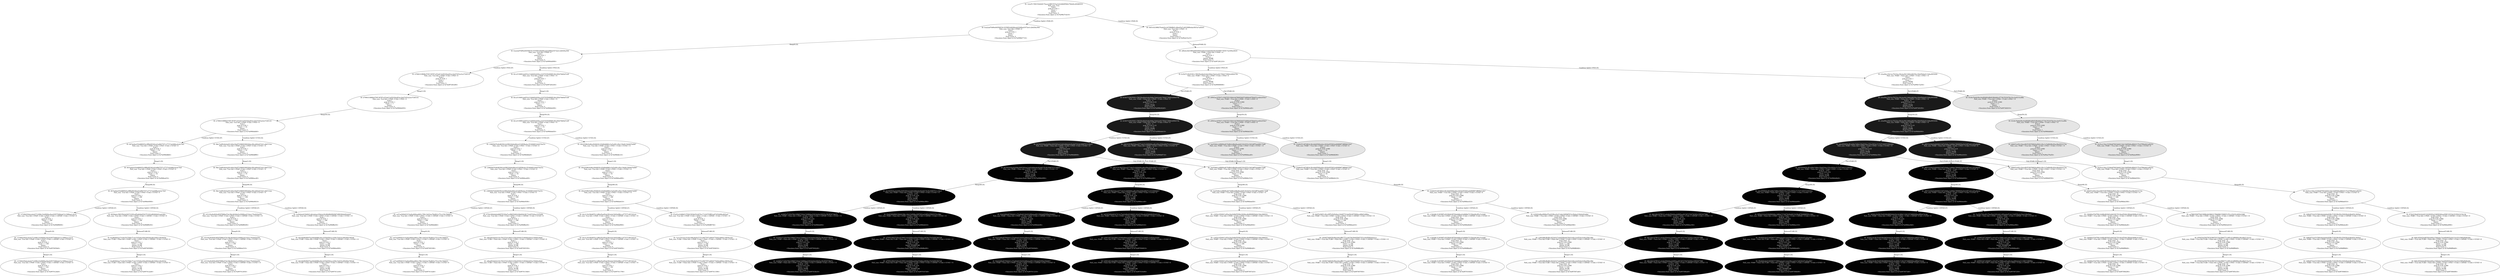 digraph "./Output/Graphs/./October_01_controled_frequency_S51_R100_tPlus100" {
	<Simulator.State object at 0x7fa99b37eb10> [label="ID: 3cbc87c7681f34db4617feaa2c8801931bc5e42d8d0f560e756dd4cd92885f18
Path_cons: True
Prob:1
prob (S=0.9): 1
Clock: t
Queue: 
Push Count: 0
<Simulator.State object at 0x7fa99b37eb10>" fillcolor=gray100 fontcolor=Black style=filled]
	<Simulator.State object at 0x7fa99b37eb10> -> <Simulator.State object at 0x7fa998fd7710> [label="Condition Split(t+0%R) [F]"]
	<Simulator.State object at 0x7fa99b37eb10> -> <Simulator.State object at 0x7fa99ab33a10> [label="Condition Split(t+0%R) [S]"]
	<Simulator.State object at 0x7fa998fd7710> [label="ID: fcaa2aef7b89ed44594f19c1035993a9d26baab22468ad1672ee1c2b029ac944
Path_cons: True && t+0%R!=0
Prob:1
prob (S=0.9): 1
Clock: t
Queue: 
Push Count: 0
<Simulator.State object at 0x7fa998fd7710>" fillcolor=gray100 fontcolor=Black style=filled]
	<Simulator.State object at 0x7fa998fd7710> -> <Simulator.State object at 0x7fa9990d4990> [label="Sleep(0) [S]"]
	<Simulator.State object at 0x7fa99ab33a10> [label="ID: 9d5143238f627bade5a1af158fdf6d1c46ee93e7cd010080edae5833a7ad5e01
Path_cons: True && t+0%R==0
Prob:1
prob (S=0.9): 1
Clock: t
Queue: 
Push Count: 0
<Simulator.State object at 0x7fa99ab33a10>" fillcolor=gray100 fontcolor=Black style=filled]
	<Simulator.State object at 0x7fa99ab33a10> -> <Simulator.State object at 0x7fa997281210> [label="Release(F0AB) [S]"]
	<Simulator.State object at 0x7fa9990d4990> [label="ID: fcaa2aef7b89ed44594f19c1035993a9d26baab22468ad1672ee1c2b029ac944
Path_cons: True && t+0%R!=0
Prob:1
prob (S=0.9): 1
Clock: t
Queue: 
Push Count: 0
<Simulator.State object at 0x7fa9990d4990>" fillcolor=gray100 fontcolor=Black style=filled]
	<Simulator.State object at 0x7fa9990d4990> -> <Simulator.State object at 0x7fa997281b90> [label="Condition Split(t+0%S) [F]"]
	<Simulator.State object at 0x7fa9990d4990> -> <Simulator.State object at 0x7fa997281b50> [label="Condition Split(t+0%S) [S]"]
	<Simulator.State object at 0x7fa997281210> [label="ID: ef82dc24d10864d85bf4b6cfa8c0143ddefdb36229306677830172a549ee9d16
Path_cons: F0AB==False && t+0%R==0
Prob:1
prob (S=0.9): 1
Clock: t
Queue: |F0AB
Push Count: 0
<Simulator.State object at 0x7fa997281210>" fillcolor=gray100 fontcolor=Black style=filled]
	<Simulator.State object at 0x7fa997281210> -> <Simulator.State object at 0x7fa9990f0690> [label="Condition Split(t+0%S) [F]"]
	<Simulator.State object at 0x7fa997281210> -> <Simulator.State object at 0x7fa999e72250> [label="Condition Split(t+0%S) [S]"]
	<Simulator.State object at 0x7fa997281b90> [label="ID: b7906333f808cf749136787a253e613e5f102baf43ec2de57d53a22e37265141
Path_cons: True && t+0%R!=0 && t+0%S!=0
Prob:1
prob (S=0.9): 1
Clock: t
Queue: 
Push Count: 0
<Simulator.State object at 0x7fa997281b90>" fillcolor=gray100 fontcolor=Black style=filled]
	<Simulator.State object at 0x7fa997281b90> -> <Simulator.State object at 0x7fa996fdd450> [label="Sleep(1) [S]"]
	<Simulator.State object at 0x7fa997281b50> [label="ID: fb1a5150891da835a212b8d02d204cc21f27f1f54480f0146c292b78d64d7e49
Path_cons: True && t+0%R!=0 && t+0%S==0
Prob:1
prob (S=0.9): 1
Clock: t
Queue: 
Push Count: 0
<Simulator.State object at 0x7fa997281b50>" fillcolor=gray100 fontcolor=Black style=filled]
	<Simulator.State object at 0x7fa997281b50> -> <Simulator.State object at 0x7fa996fdd290> [label="Sleep(1) [S]"]
	<Simulator.State object at 0x7fa9990f0690> [label="ID: 6c5b57239c934b1c78035be8da0cbfe29dba7deb2a441760d173840cb084470b
Path_cons: F0AB==False && t+0%R==0 && t+0%S!=0
Prob:1
prob (S=0.9): 1
Clock: t
Queue: |F0AB
Push Count: 0
<Simulator.State object at 0x7fa9990f0690>" fillcolor=gray100 fontcolor=Black style=filled]
	<Simulator.State object at 0x7fa9990f0690> -> <Simulator.State object at 0x7fa996fc82d0> [label="Pull (F0AB) [F]"]
	<Simulator.State object at 0x7fa9990f0690> -> <Simulator.State object at 0x7fa996fdced0> [label="Pull (F0AB) [S]"]
	<Simulator.State object at 0x7fa999e72250> [label="ID: a5ae06a129c3aa70232ec38c4ae941346b2d8259a149e95b6a6123dba9955094
Path_cons: F0AB==False && t+0%R==0 && t+0%S==0
Prob:1
prob (S=0.9): 1
Clock: t
Queue: |F0AB
Push Count: 0
<Simulator.State object at 0x7fa999e72250>" fillcolor=gray100 fontcolor=Black style=filled]
	<Simulator.State object at 0x7fa999e72250> -> <Simulator.State object at 0x7fa997281f50> [label="Pull (F0AB) [F]"]
	<Simulator.State object at 0x7fa999e72250> -> <Simulator.State object at 0x7fa997282010> [label="Pull (F0AB) [S]"]
	<Simulator.State object at 0x7fa996fdd450> [label="ID: b7906333f808cf749136787a253e613e5f102baf43ec2de57d53a22e37265141
Path_cons: True && t+0%R!=0 && t+0%S!=0
Prob:1
prob (S=0.9): 1
Clock: t + 1
Queue: 
Push Count: 0
<Simulator.State object at 0x7fa996fdd450>" fillcolor=gray100 fontcolor=Black style=filled]
	<Simulator.State object at 0x7fa996fdd450> -> <Simulator.State object at 0x7fa996fddfd0> [label="Sleep(50) [S]"]
	<Simulator.State object at 0x7fa996fdd290> [label="ID: fb1a5150891da835a212b8d02d204cc21f27f1f54480f0146c292b78d64d7e49
Path_cons: True && t+0%R!=0 && t+0%S==0
Prob:1
prob (S=0.9): 1
Clock: t + 1
Queue: 
Push Count: 0
<Simulator.State object at 0x7fa996fdd290>" fillcolor=gray100 fontcolor=Black style=filled]
	<Simulator.State object at 0x7fa996fdd290> -> <Simulator.State object at 0x7fa996fddd50> [label="Sleep(50) [S]"]
	<Simulator.State object at 0x7fa996fc82d0> [label="ID: 6c5b57239c934b1c78035be8da0cbfe29dba7deb2a441760d173840cb084470b
Path_cons: F0AB==False && t+0%R==0 && t+0%S!=0
Prob:1 - S
prob (S=0.9): 0.10
Clock: t + 1
Queue: |F0AB
Push Count: 1
<Simulator.State object at 0x7fa996fc82d0>" fillcolor=gray10 fontcolor=white style=filled]
	<Simulator.State object at 0x7fa996fc82d0> -> <Simulator.State object at 0x7fa996fddb10> [label="Sleep(50) [S]"]
	<Simulator.State object at 0x7fa996fdced0> [label="ID: e0943ae197827c1926705330b0c0d7f6693b657dd84da979fa653ca4b4c054e7
Path_cons: F0AB==True && t+0%R==0 && t+0%S!=0
Prob:S
prob (S=0.9): 0.900
Clock: t + 1
Queue: 
Push Count: 1
<Simulator.State object at 0x7fa996fdced0>" fillcolor=gray90 fontcolor=Black style=filled]
	<Simulator.State object at 0x7fa996fdced0> -> <Simulator.State object at 0x7fa996fdd190> [label="Sleep(50) [S]"]
	<Simulator.State object at 0x7fa997281f50> [label="ID: a5ae06a129c3aa70232ec38c4ae941346b2d8259a149e95b6a6123dba9955094
Path_cons: F0AB==False && t+0%R==0 && t+0%S==0
Prob:1 - S
prob (S=0.9): 0.10
Clock: t + 1
Queue: |F0AB
Push Count: 1
<Simulator.State object at 0x7fa997281f50>" fillcolor=gray10 fontcolor=white style=filled]
	<Simulator.State object at 0x7fa997281f50> -> <Simulator.State object at 0x7fa996fbf490> [label="Sleep(50) [S]"]
	<Simulator.State object at 0x7fa997282010> [label="ID: 63c8a70ebb28ec0ed00d60af6b81f6bdb6cd773fa7032476e14ca3e4515ce88e
Path_cons: F0AB==True && t+0%R==0 && t+0%S==0
Prob:S
prob (S=0.9): 0.900
Clock: t + 1
Queue: 
Push Count: 1
<Simulator.State object at 0x7fa997282010>" fillcolor=gray90 fontcolor=Black style=filled]
	<Simulator.State object at 0x7fa997282010> -> <Simulator.State object at 0x7fa996fdd6d0> [label="Sleep(50) [S]"]
	<Simulator.State object at 0x7fa996fddfd0> [label="ID: b7906333f808cf749136787a253e613e5f102baf43ec2de57d53a22e37265141
Path_cons: True && t+0%R!=0 && t+0%S!=0
Prob:1
prob (S=0.9): 1
Clock: t + 51
Queue: 
Push Count: 0
<Simulator.State object at 0x7fa996fddfd0>" fillcolor=gray100 fontcolor=Black style=filled]
	<Simulator.State object at 0x7fa996fddfd0> -> <Simulator.State object at 0x7fa996fdffd0> [label="Condition Split(t+51%S) [F]"]
	<Simulator.State object at 0x7fa996fddfd0> -> <Simulator.State object at 0x7fa996fdff90> [label="Condition Split(t+51%S) [S]"]
	<Simulator.State object at 0x7fa996fddd50> [label="ID: fb1a5150891da835a212b8d02d204cc21f27f1f54480f0146c292b78d64d7e49
Path_cons: True && t+0%R!=0 && t+0%S==0
Prob:1
prob (S=0.9): 1
Clock: t + 51
Queue: 
Push Count: 0
<Simulator.State object at 0x7fa996fddd50>" fillcolor=gray100 fontcolor=Black style=filled]
	<Simulator.State object at 0x7fa996fddd50> -> <Simulator.State object at 0x7fa996fdfbd0> [label="Condition Split(t+51%S) [F]"]
	<Simulator.State object at 0x7fa996fddd50> -> <Simulator.State object at 0x7fa996fdfc10> [label="Condition Split(t+51%S) [S]"]
	<Simulator.State object at 0x7fa996fddb10> [label="ID: 6c5b57239c934b1c78035be8da0cbfe29dba7deb2a441760d173840cb084470b
Path_cons: F0AB==False && t+0%R==0 && t+0%S!=0
Prob:1 - S
prob (S=0.9): 0.10
Clock: t + 51
Queue: |F0AB
Push Count: 1
<Simulator.State object at 0x7fa996fddb10>" fillcolor=gray10 fontcolor=white style=filled]
	<Simulator.State object at 0x7fa996fddb10> -> <Simulator.State object at 0x7fa996fdf710> [label="Condition Split(t+51%S) [F]"]
	<Simulator.State object at 0x7fa996fddb10> -> <Simulator.State object at 0x7fa996fdf690> [label="Condition Split(t+51%S) [S]"]
	<Simulator.State object at 0x7fa996fdd190> [label="ID: e0943ae197827c1926705330b0c0d7f6693b657dd84da979fa653ca4b4c054e7
Path_cons: F0AB==True && t+0%R==0 && t+0%S!=0
Prob:S
prob (S=0.9): 0.900
Clock: t + 51
Queue: 
Push Count: 1
<Simulator.State object at 0x7fa996fdd190>" fillcolor=gray90 fontcolor=Black style=filled]
	<Simulator.State object at 0x7fa996fdd190> -> <Simulator.State object at 0x7fa996fdf290> [label="Condition Split(t+51%S) [F]"]
	<Simulator.State object at 0x7fa996fdd190> -> <Simulator.State object at 0x7fa996fdeed0> [label="Condition Split(t+51%S) [S]"]
	<Simulator.State object at 0x7fa996fbf490> [label="ID: a5ae06a129c3aa70232ec38c4ae941346b2d8259a149e95b6a6123dba9955094
Path_cons: F0AB==False && t+0%R==0 && t+0%S==0
Prob:1 - S
prob (S=0.9): 0.10
Clock: t + 51
Queue: |F0AB
Push Count: 1
<Simulator.State object at 0x7fa996fbf490>" fillcolor=gray10 fontcolor=white style=filled]
	<Simulator.State object at 0x7fa996fbf490> -> <Simulator.State object at 0x7fa999cfc910> [label="Condition Split(t+51%S) [F]"]
	<Simulator.State object at 0x7fa996fbf490> -> <Simulator.State object at 0x7fa996fde350> [label="Condition Split(t+51%S) [S]"]
	<Simulator.State object at 0x7fa996fdd6d0> [label="ID: 63c8a70ebb28ec0ed00d60af6b81f6bdb6cd773fa7032476e14ca3e4515ce88e
Path_cons: F0AB==True && t+0%R==0 && t+0%S==0
Prob:S
prob (S=0.9): 0.900
Clock: t + 51
Queue: 
Push Count: 1
<Simulator.State object at 0x7fa996fdd6d0>" fillcolor=gray90 fontcolor=Black style=filled]
	<Simulator.State object at 0x7fa996fdd6d0> -> <Simulator.State object at 0x7fa99aba9090> [label="Condition Split(t+51%S) [F]"]
	<Simulator.State object at 0x7fa996fdd6d0> -> <Simulator.State object at 0x7fa99a279a50> [label="Condition Split(t+51%S) [S]"]
	<Simulator.State object at 0x7fa996fdffd0> [label="ID: 0674afdad35dd880f25a3ff9b495362a43a8847557c27727ab268fac6c0e75b5
Path_cons: True && t+0%R!=0 && t+0%S!=0 && t+51%S!=0
Prob:1
prob (S=0.9): 1
Clock: t + 51
Queue: 
Push Count: 0
<Simulator.State object at 0x7fa996fdffd0>" fillcolor=gray100 fontcolor=Black style=filled]
	<Simulator.State object at 0x7fa996fdffd0> -> <Simulator.State object at 0x7fa996feaf10> [label="Sleep(1) [S]"]
	<Simulator.State object at 0x7fa996fdff90> [label="ID: 98e73ef85e8e4a041d44e30e87539809390028dac90cafd0a027d21cd64723ee
Path_cons: True && t+0%R!=0 && t+0%S!=0 && t+51%S==0
Prob:1
prob (S=0.9): 1
Clock: t + 51
Queue: 
Push Count: 0
<Simulator.State object at 0x7fa996fdff90>" fillcolor=gray100 fontcolor=Black style=filled]
	<Simulator.State object at 0x7fa996fdff90> -> <Simulator.State object at 0x7fa996feacd0> [label="Sleep(1) [S]"]
	<Simulator.State object at 0x7fa996fdfbd0> [label="ID: 238959d70a8e8030b3cb5f8220d4e064cd232859befac3534008510d4570e53c
Path_cons: True && t+0%R!=0 && t+0%S==0 && t+51%S!=0
Prob:1
prob (S=0.9): 1
Clock: t + 51
Queue: 
Push Count: 0
<Simulator.State object at 0x7fa996fdfbd0>" fillcolor=gray100 fontcolor=Black style=filled]
	<Simulator.State object at 0x7fa996fdfbd0> -> <Simulator.State object at 0x7fa996feab90> [label="Sleep(1) [S]"]
	<Simulator.State object at 0x7fa996fdfc10> [label="ID: 49225598c9a8fce9446b5b145d94d6862c5af3a081a56a130efb15db0670d967
Path_cons: True && t+0%R!=0 && t+0%S==0 && t+51%S==0
Prob:1
prob (S=0.9): 1
Clock: t + 51
Queue: 
Push Count: 0
<Simulator.State object at 0x7fa996fdfc10>" fillcolor=gray100 fontcolor=Black style=filled]
	<Simulator.State object at 0x7fa996fdfc10> -> <Simulator.State object at 0x7fa996fea690> [label="Sleep(1) [S]"]
	<Simulator.State object at 0x7fa996fdf710> [label="ID: 24b1b3419fa53daed377a6e51d269406aad6cd56a42f4ebf6d71e31534946857
Path_cons: F0AB==False && t+0%R==0 && t+0%S!=0 && t+51%S!=0
Prob:1 - S
prob (S=0.9): 0.10
Clock: t + 51
Queue: |F0AB
Push Count: 1
<Simulator.State object at 0x7fa996fdf710>" fillcolor=gray10 fontcolor=white style=filled]
	<Simulator.State object at 0x7fa996fdf710> -> <Simulator.State object at 0x7fa996fea2d0> [label="Pull (F0AB) [F]"]
	<Simulator.State object at 0x7fa996fdf710> -> <Simulator.State object at 0x7fa996fe9c10> [label="Pull (F0AB) [S]"]
	<Simulator.State object at 0x7fa996fdf690> [label="ID: bb10d2424ae4c648e2fd93565eb1b402d0bbddc82e8d735c9e34067511c1fb25
Path_cons: F0AB==False && t+0%R==0 && t+0%S!=0 && t+51%S==0
Prob:1 - S
prob (S=0.9): 0.10
Clock: t + 51
Queue: |F0AB
Push Count: 1
<Simulator.State object at 0x7fa996fdf690>" fillcolor=gray10 fontcolor=white style=filled]
	<Simulator.State object at 0x7fa996fdf690> -> <Simulator.State object at 0x7fa996fe9f90> [label="Pull (F0AB) [F]"]
	<Simulator.State object at 0x7fa996fdf690> -> <Simulator.State object at 0x7fa996fdc510> [label="Pull (F0AB) [S]"]
	<Simulator.State object at 0x7fa996fdf290> [label="ID: 53d4b551d07d82dc36cdddd5064a4dce3b5de955943adb9688f73fff08b516b7
Path_cons: F0AB==True && t+0%R==0 && t+0%S!=0 && t+51%S!=0
Prob:S
prob (S=0.9): 0.900
Clock: t + 51
Queue: 
Push Count: 1
<Simulator.State object at 0x7fa996fdf290>" fillcolor=gray90 fontcolor=Black style=filled]
	<Simulator.State object at 0x7fa996fdf290> -> <Simulator.State object at 0x7fa996fe9c10> [label="Sleep(1) [S]"]
	<Simulator.State object at 0x7fa996fdeed0> [label="ID: 3ed35d6a1c69606a4b74d8b2e98a0baefe8120c0253c3443dff74edd90174dff
Path_cons: F0AB==True && t+0%R==0 && t+0%S!=0 && t+51%S==0
Prob:S
prob (S=0.9): 0.900
Clock: t + 51
Queue: 
Push Count: 1
<Simulator.State object at 0x7fa996fdeed0>" fillcolor=gray90 fontcolor=Black style=filled]
	<Simulator.State object at 0x7fa996fdeed0> -> <Simulator.State object at 0x7fa996fdc510> [label="Sleep(1) [S]"]
	<Simulator.State object at 0x7fa999cfc910> [label="ID: d0913a2ddc0a8400021b87d3b8ac1d49bfc7890f050af2d1487ede1a43a48e9a
Path_cons: F0AB==False && t+0%R==0 && t+0%S==0 && t+51%S!=0
Prob:1 - S
prob (S=0.9): 0.10
Clock: t + 51
Queue: |F0AB
Push Count: 1
<Simulator.State object at 0x7fa999cfc910>" fillcolor=gray10 fontcolor=white style=filled]
	<Simulator.State object at 0x7fa999cfc910> -> <Simulator.State object at 0x7fa996fdd090> [label="Pull (F0AB) [F]"]
	<Simulator.State object at 0x7fa999cfc910> -> <Simulator.State object at 0x7fa996fe8350> [label="Pull (F0AB) [S]"]
	<Simulator.State object at 0x7fa996fde350> [label="ID: debc850f45bcff1a646e7d84e339ef530ac155cd391bc7c7337140371559392c
Path_cons: F0AB==False && t+0%R==0 && t+0%S==0 && t+51%S==0
Prob:1 - S
prob (S=0.9): 0.10
Clock: t + 51
Queue: |F0AB
Push Count: 1
<Simulator.State object at 0x7fa996fde350>" fillcolor=gray10 fontcolor=white style=filled]
	<Simulator.State object at 0x7fa996fde350> -> <Simulator.State object at 0x7fa996fe86d0> [label="Pull (F0AB) [F]"]
	<Simulator.State object at 0x7fa996fde350> -> <Simulator.State object at 0x7fa996fdf350> [label="Pull (F0AB) [S]"]
	<Simulator.State object at 0x7fa99aba9090> [label="ID: 0225ce12fec151fbfe87061bb6411bb12b859dba88443175c47f9bd441e80252
Path_cons: F0AB==True && t+0%R==0 && t+0%S==0 && t+51%S!=0
Prob:S
prob (S=0.9): 0.900
Clock: t + 51
Queue: 
Push Count: 1
<Simulator.State object at 0x7fa99aba9090>" fillcolor=gray90 fontcolor=Black style=filled]
	<Simulator.State object at 0x7fa99aba9090> -> <Simulator.State object at 0x7fa996fe8350> [label="Sleep(1) [S]"]
	<Simulator.State object at 0x7fa99a279a50> [label="ID: b68d53a4f3c10eee9b553f4780824a90d1a5bc1a7e66b08cd5ee28e45f1017da
Path_cons: F0AB==True && t+0%R==0 && t+0%S==0 && t+51%S==0
Prob:S
prob (S=0.9): 0.900
Clock: t + 51
Queue: 
Push Count: 1
<Simulator.State object at 0x7fa99a279a50>" fillcolor=gray90 fontcolor=Black style=filled]
	<Simulator.State object at 0x7fa99a279a50> -> <Simulator.State object at 0x7fa996fdf350> [label="Sleep(1) [S]"]
	<Simulator.State object at 0x7fa996feaf10> [label="ID: 0674afdad35dd880f25a3ff9b495362a43a8847557c27727ab268fac6c0e75b5
Path_cons: True && t+0%R!=0 && t+0%S!=0 && t+51%S!=0
Prob:1
prob (S=0.9): 1
Clock: t + 52
Queue: 
Push Count: 0
<Simulator.State object at 0x7fa996feaf10>" fillcolor=gray100 fontcolor=Black style=filled]
	<Simulator.State object at 0x7fa996feaf10> -> <Simulator.State object at 0x7fa996fe9090> [label="Sleep(48) [S]"]
	<Simulator.State object at 0x7fa996feacd0> [label="ID: 98e73ef85e8e4a041d44e30e87539809390028dac90cafd0a027d21cd64723ee
Path_cons: True && t+0%R!=0 && t+0%S!=0 && t+51%S==0
Prob:1
prob (S=0.9): 1
Clock: t + 52
Queue: 
Push Count: 0
<Simulator.State object at 0x7fa996feacd0>" fillcolor=gray100 fontcolor=Black style=filled]
	<Simulator.State object at 0x7fa996feacd0> -> <Simulator.State object at 0x7fa996fe9610> [label="Sleep(48) [S]"]
	<Simulator.State object at 0x7fa996feab90> [label="ID: 238959d70a8e8030b3cb5f8220d4e064cd232859befac3534008510d4570e53c
Path_cons: True && t+0%R!=0 && t+0%S==0 && t+51%S!=0
Prob:1
prob (S=0.9): 1
Clock: t + 52
Queue: 
Push Count: 0
<Simulator.State object at 0x7fa996feab90>" fillcolor=gray100 fontcolor=Black style=filled]
	<Simulator.State object at 0x7fa996feab90> -> <Simulator.State object at 0x7fa996fe9590> [label="Sleep(48) [S]"]
	<Simulator.State object at 0x7fa996fea690> [label="ID: 49225598c9a8fce9446b5b145d94d6862c5af3a081a56a130efb15db0670d967
Path_cons: True && t+0%R!=0 && t+0%S==0 && t+51%S==0
Prob:1
prob (S=0.9): 1
Clock: t + 52
Queue: 
Push Count: 0
<Simulator.State object at 0x7fa996fea690>" fillcolor=gray100 fontcolor=Black style=filled]
	<Simulator.State object at 0x7fa996fea690> -> <Simulator.State object at 0x7fa996fde610> [label="Sleep(48) [S]"]
	<Simulator.State object at 0x7fa996fea2d0> [label="ID: 24b1b3419fa53daed377a6e51d269406aad6cd56a42f4ebf6d71e31534946857
Path_cons: F0AB==False && t+0%R==0 && t+0%S!=0 && t+51%S!=0
Prob:(S - 1)**2
prob (S=0.9): 0.01
Clock: t + 52
Queue: |F0AB
Push Count: 2
<Simulator.State object at 0x7fa996fea2d0>" fillcolor=gray1 fontcolor=white style=filled]
	<Simulator.State object at 0x7fa996fea2d0> -> <Simulator.State object at 0x7fa996feccd0> [label="Sleep(48) [S]"]
	<Simulator.State object at 0x7fa996fe9c10> [label="ID: 53d4b551d07d82dc36cdddd5064a4dce3b5de955943adb9688f73fff08b516b7
Path_cons: F0AB==True && t+0%R==0 && t+0%S!=0 && t+51%S!=0
Prob:-S*(S - 2)
prob (S=0.9): 0.990
Clock: t + 52
Queue: 
Push Count: 2
<Simulator.State object at 0x7fa996fe9c10>" fillcolor=gray99 fontcolor=Black style=filled]
	<Simulator.State object at 0x7fa996fe9c10> -> <Simulator.State object at 0x7fa996fec610> [label="Sleep(48) [S]"]
	<Simulator.State object at 0x7fa996fe9f90> [label="ID: bb10d2424ae4c648e2fd93565eb1b402d0bbddc82e8d735c9e34067511c1fb25
Path_cons: F0AB==False && t+0%R==0 && t+0%S!=0 && t+51%S==0
Prob:(S - 1)**2
prob (S=0.9): 0.01
Clock: t + 52
Queue: |F0AB
Push Count: 2
<Simulator.State object at 0x7fa996fe9f90>" fillcolor=gray1 fontcolor=white style=filled]
	<Simulator.State object at 0x7fa996fe9f90> -> <Simulator.State object at 0x7fa996fec990> [label="Sleep(48) [S]"]
	<Simulator.State object at 0x7fa996fdc510> [label="ID: 3ed35d6a1c69606a4b74d8b2e98a0baefe8120c0253c3443dff74edd90174dff
Path_cons: F0AB==True && t+0%R==0 && t+0%S!=0 && t+51%S==0
Prob:-S*(S - 2)
prob (S=0.9): 0.990
Clock: t + 52
Queue: 
Push Count: 2
<Simulator.State object at 0x7fa996fdc510>" fillcolor=gray99 fontcolor=Black style=filled]
	<Simulator.State object at 0x7fa996fdc510> -> <Simulator.State object at 0x7fa996febd50> [label="Sleep(48) [S]"]
	<Simulator.State object at 0x7fa996fdd090> [label="ID: d0913a2ddc0a8400021b87d3b8ac1d49bfc7890f050af2d1487ede1a43a48e9a
Path_cons: F0AB==False && t+0%R==0 && t+0%S==0 && t+51%S!=0
Prob:(S - 1)**2
prob (S=0.9): 0.01
Clock: t + 52
Queue: |F0AB
Push Count: 2
<Simulator.State object at 0x7fa996fdd090>" fillcolor=gray1 fontcolor=white style=filled]
	<Simulator.State object at 0x7fa996fdd090> -> <Simulator.State object at 0x7fa996febe90> [label="Sleep(48) [S]"]
	<Simulator.State object at 0x7fa996fe8350> [label="ID: 0225ce12fec151fbfe87061bb6411bb12b859dba88443175c47f9bd441e80252
Path_cons: F0AB==True && t+0%R==0 && t+0%S==0 && t+51%S!=0
Prob:-S*(S - 2)
prob (S=0.9): 0.990
Clock: t + 52
Queue: 
Push Count: 2
<Simulator.State object at 0x7fa996fe8350>" fillcolor=gray99 fontcolor=Black style=filled]
	<Simulator.State object at 0x7fa996fe8350> -> <Simulator.State object at 0x7fa996feb910> [label="Sleep(48) [S]"]
	<Simulator.State object at 0x7fa996fe86d0> [label="ID: debc850f45bcff1a646e7d84e339ef530ac155cd391bc7c7337140371559392c
Path_cons: F0AB==False && t+0%R==0 && t+0%S==0 && t+51%S==0
Prob:(S - 1)**2
prob (S=0.9): 0.01
Clock: t + 52
Queue: |F0AB
Push Count: 2
<Simulator.State object at 0x7fa996fe86d0>" fillcolor=gray1 fontcolor=white style=filled]
	<Simulator.State object at 0x7fa996fe86d0> -> <Simulator.State object at 0x7fa996febb90> [label="Sleep(48) [S]"]
	<Simulator.State object at 0x7fa996fdf350> [label="ID: b68d53a4f3c10eee9b553f4780824a90d1a5bc1a7e66b08cd5ee28e45f1017da
Path_cons: F0AB==True && t+0%R==0 && t+0%S==0 && t+51%S==0
Prob:-S*(S - 2)
prob (S=0.9): 0.990
Clock: t + 52
Queue: 
Push Count: 2
<Simulator.State object at 0x7fa996fdf350>" fillcolor=gray99 fontcolor=Black style=filled]
	<Simulator.State object at 0x7fa996fdf350> -> <Simulator.State object at 0x7fa996feb390> [label="Sleep(48) [S]"]
	<Simulator.State object at 0x7fa996fe9090> [label="ID: 0674afdad35dd880f25a3ff9b495362a43a8847557c27727ab268fac6c0e75b5
Path_cons: True && t+0%R!=0 && t+0%S!=0 && t+51%S!=0
Prob:1
prob (S=0.9): 1
Clock: t + 100
Queue: 
Push Count: 0
<Simulator.State object at 0x7fa996fe9090>" fillcolor=gray100 fontcolor=Black style=filled]
	<Simulator.State object at 0x7fa996fe9090> -> <Simulator.State object at 0x7fa996ff9690> [label="Condition Split(t+100%R) [F]"]
	<Simulator.State object at 0x7fa996fe9090> -> <Simulator.State object at 0x7fa996ff9250> [label="Condition Split(t+100%R) [S]"]
	<Simulator.State object at 0x7fa996fe9610> [label="ID: 98e73ef85e8e4a041d44e30e87539809390028dac90cafd0a027d21cd64723ee
Path_cons: True && t+0%R!=0 && t+0%S!=0 && t+51%S==0
Prob:1
prob (S=0.9): 1
Clock: t + 100
Queue: 
Push Count: 0
<Simulator.State object at 0x7fa996fe9610>" fillcolor=gray100 fontcolor=Black style=filled]
	<Simulator.State object at 0x7fa996fe9610> -> <Simulator.State object at 0x7fa996ff9290> [label="Condition Split(t+100%R) [F]"]
	<Simulator.State object at 0x7fa996fe9610> -> <Simulator.State object at 0x7fa996ff8e50> [label="Condition Split(t+100%R) [S]"]
	<Simulator.State object at 0x7fa996fe9590> [label="ID: 238959d70a8e8030b3cb5f8220d4e064cd232859befac3534008510d4570e53c
Path_cons: True && t+0%R!=0 && t+0%S==0 && t+51%S!=0
Prob:1
prob (S=0.9): 1
Clock: t + 100
Queue: 
Push Count: 0
<Simulator.State object at 0x7fa996fe9590>" fillcolor=gray100 fontcolor=Black style=filled]
	<Simulator.State object at 0x7fa996fe9590> -> <Simulator.State object at 0x7fa996feffd0> [label="Condition Split(t+100%R) [F]"]
	<Simulator.State object at 0x7fa996fe9590> -> <Simulator.State object at 0x7fa996ff8a50> [label="Condition Split(t+100%R) [S]"]
	<Simulator.State object at 0x7fa996fde610> [label="ID: 49225598c9a8fce9446b5b145d94d6862c5af3a081a56a130efb15db0670d967
Path_cons: True && t+0%R!=0 && t+0%S==0 && t+51%S==0
Prob:1
prob (S=0.9): 1
Clock: t + 100
Queue: 
Push Count: 0
<Simulator.State object at 0x7fa996fde610>" fillcolor=gray100 fontcolor=Black style=filled]
	<Simulator.State object at 0x7fa996fde610> -> <Simulator.State object at 0x7fa996fef990> [label="Condition Split(t+100%R) [F]"]
	<Simulator.State object at 0x7fa996fde610> -> <Simulator.State object at 0x7fa996ff8750> [label="Condition Split(t+100%R) [S]"]
	<Simulator.State object at 0x7fa996feccd0> [label="ID: 24b1b3419fa53daed377a6e51d269406aad6cd56a42f4ebf6d71e31534946857
Path_cons: F0AB==False && t+0%R==0 && t+0%S!=0 && t+51%S!=0
Prob:(S - 1)**2
prob (S=0.9): 0.01
Clock: t + 100
Queue: |F0AB
Push Count: 2
<Simulator.State object at 0x7fa996feccd0>" fillcolor=gray1 fontcolor=white style=filled]
	<Simulator.State object at 0x7fa996feccd0> -> <Simulator.State object at 0x7fa996fefe90> [label="Condition Split(t+100%R) [F]"]
	<Simulator.State object at 0x7fa996feccd0> -> <Simulator.State object at 0x7fa996fef310> [label="Condition Split(t+100%R) [S]"]
	<Simulator.State object at 0x7fa996fec610> [label="ID: 53d4b551d07d82dc36cdddd5064a4dce3b5de955943adb9688f73fff08b516b7
Path_cons: F0AB==True && t+0%R==0 && t+0%S!=0 && t+51%S!=0
Prob:-S*(S - 2)
prob (S=0.9): 0.990
Clock: t + 100
Queue: 
Push Count: 2
<Simulator.State object at 0x7fa996fec610>" fillcolor=gray99 fontcolor=Black style=filled]
	<Simulator.State object at 0x7fa996fec610> -> <Simulator.State object at 0x7fa996fef6d0> [label="Condition Split(t+100%R) [F]"]
	<Simulator.State object at 0x7fa996fec610> -> <Simulator.State object at 0x7fa996fef390> [label="Condition Split(t+100%R) [S]"]
	<Simulator.State object at 0x7fa996fec990> [label="ID: bb10d2424ae4c648e2fd93565eb1b402d0bbddc82e8d735c9e34067511c1fb25
Path_cons: F0AB==False && t+0%R==0 && t+0%S!=0 && t+51%S==0
Prob:(S - 1)**2
prob (S=0.9): 0.01
Clock: t + 100
Queue: |F0AB
Push Count: 2
<Simulator.State object at 0x7fa996fec990>" fillcolor=gray1 fontcolor=white style=filled]
	<Simulator.State object at 0x7fa996fec990> -> <Simulator.State object at 0x7fa996fefd50> [label="Condition Split(t+100%R) [F]"]
	<Simulator.State object at 0x7fa996fec990> -> <Simulator.State object at 0x7fa996fefd10> [label="Condition Split(t+100%R) [S]"]
	<Simulator.State object at 0x7fa996febd50> [label="ID: 3ed35d6a1c69606a4b74d8b2e98a0baefe8120c0253c3443dff74edd90174dff
Path_cons: F0AB==True && t+0%R==0 && t+0%S!=0 && t+51%S==0
Prob:-S*(S - 2)
prob (S=0.9): 0.990
Clock: t + 100
Queue: 
Push Count: 2
<Simulator.State object at 0x7fa996febd50>" fillcolor=gray99 fontcolor=Black style=filled]
	<Simulator.State object at 0x7fa996febd50> -> <Simulator.State object at 0x7fa996fef050> [label="Condition Split(t+100%R) [F]"]
	<Simulator.State object at 0x7fa996febd50> -> <Simulator.State object at 0x7fa996feed10> [label="Condition Split(t+100%R) [S]"]
	<Simulator.State object at 0x7fa996febe90> [label="ID: d0913a2ddc0a8400021b87d3b8ac1d49bfc7890f050af2d1487ede1a43a48e9a
Path_cons: F0AB==False && t+0%R==0 && t+0%S==0 && t+51%S!=0
Prob:(S - 1)**2
prob (S=0.9): 0.01
Clock: t + 100
Queue: |F0AB
Push Count: 2
<Simulator.State object at 0x7fa996febe90>" fillcolor=gray1 fontcolor=white style=filled]
	<Simulator.State object at 0x7fa996febe90> -> <Simulator.State object at 0x7fa996fee9d0> [label="Condition Split(t+100%R) [F]"]
	<Simulator.State object at 0x7fa996febe90> -> <Simulator.State object at 0x7fa996fee990> [label="Condition Split(t+100%R) [S]"]
	<Simulator.State object at 0x7fa996feb910> [label="ID: 0225ce12fec151fbfe87061bb6411bb12b859dba88443175c47f9bd441e80252
Path_cons: F0AB==True && t+0%R==0 && t+0%S==0 && t+51%S!=0
Prob:-S*(S - 2)
prob (S=0.9): 0.990
Clock: t + 100
Queue: 
Push Count: 2
<Simulator.State object at 0x7fa996feb910>" fillcolor=gray99 fontcolor=Black style=filled]
	<Simulator.State object at 0x7fa996feb910> -> <Simulator.State object at 0x7fa996fedcd0> [label="Condition Split(t+100%R) [F]"]
	<Simulator.State object at 0x7fa996feb910> -> <Simulator.State object at 0x7fa996fed990> [label="Condition Split(t+100%R) [S]"]
	<Simulator.State object at 0x7fa996febb90> [label="ID: debc850f45bcff1a646e7d84e339ef530ac155cd391bc7c7337140371559392c
Path_cons: F0AB==False && t+0%R==0 && t+0%S==0 && t+51%S==0
Prob:(S - 1)**2
prob (S=0.9): 0.01
Clock: t + 100
Queue: |F0AB
Push Count: 2
<Simulator.State object at 0x7fa996febb90>" fillcolor=gray1 fontcolor=white style=filled]
	<Simulator.State object at 0x7fa996febb90> -> <Simulator.State object at 0x7fa996fee350> [label="Condition Split(t+100%R) [F]"]
	<Simulator.State object at 0x7fa996febb90> -> <Simulator.State object at 0x7fa996fee310> [label="Condition Split(t+100%R) [S]"]
	<Simulator.State object at 0x7fa996feb390> [label="ID: b68d53a4f3c10eee9b553f4780824a90d1a5bc1a7e66b08cd5ee28e45f1017da
Path_cons: F0AB==True && t+0%R==0 && t+0%S==0 && t+51%S==0
Prob:-S*(S - 2)
prob (S=0.9): 0.990
Clock: t + 100
Queue: 
Push Count: 2
<Simulator.State object at 0x7fa996feb390>" fillcolor=gray99 fontcolor=Black style=filled]
	<Simulator.State object at 0x7fa996feb390> -> <Simulator.State object at 0x7fa996fe8ed0> [label="Condition Split(t+100%R) [F]"]
	<Simulator.State object at 0x7fa996feb390> -> <Simulator.State object at 0x7fa999d3e010> [label="Condition Split(t+100%R) [S]"]
	<Simulator.State object at 0x7fa996ff9690> [label="ID: 127d0b529abcabab2712496c23e0f494ac8ae42957548dede7a1308bea1c4cc0
Path_cons: True && t+0%R!=0 && t+0%S!=0 && t+100%R!=0 && t+51%S!=0
Prob:1
prob (S=0.9): 1
Clock: t + 100
Queue: 
Push Count: 0
<Simulator.State object at 0x7fa996ff9690>" fillcolor=gray100 fontcolor=Black style=filled]
	<Simulator.State object at 0x7fa996ff9690> -> <Simulator.State object at 0x7fa9970059d0> [label="Sleep(0) [S]"]
	<Simulator.State object at 0x7fa996ff9250> [label="ID: 6839debc5981f56c6e5fd723292a4f5a6fe8ef52b751442a864fd0d42aab340a
Path_cons: True && t+0%R!=0 && t+0%S!=0 && t+100%R==0 && t+51%S!=0
Prob:1
prob (S=0.9): 1
Clock: t + 100
Queue: 
Push Count: 0
<Simulator.State object at 0x7fa996ff9250>" fillcolor=gray100 fontcolor=Black style=filled]
	<Simulator.State object at 0x7fa996ff9250> -> <Simulator.State object at 0x7fa997005990> [label="Release(F1AB) [S]"]
	<Simulator.State object at 0x7fa996ff9290> [label="ID: c43145e4bd044a8f297888e47de18bc9d3b0e5a20066ae415eba179a042bd29c
Path_cons: True && t+0%R!=0 && t+0%S!=0 && t+100%R!=0 && t+51%S==0
Prob:1
prob (S=0.9): 1
Clock: t + 100
Queue: 
Push Count: 0
<Simulator.State object at 0x7fa996ff9290>" fillcolor=gray100 fontcolor=Black style=filled]
	<Simulator.State object at 0x7fa996ff9290> -> <Simulator.State object at 0x7fa996fed310> [label="Sleep(0) [S]"]
	<Simulator.State object at 0x7fa996ff8e50> [label="ID: 5e28c8add33b8441a8cba6aec038a4a29c96b88bf904967df893fb9ef02dafe4
Path_cons: True && t+0%R!=0 && t+0%S!=0 && t+100%R==0 && t+51%S==0
Prob:1
prob (S=0.9): 1
Clock: t + 100
Queue: 
Push Count: 0
<Simulator.State object at 0x7fa996ff8e50>" fillcolor=gray100 fontcolor=Black style=filled]
	<Simulator.State object at 0x7fa996ff8e50> -> <Simulator.State object at 0x7fa996fed490> [label="Release(F1AB) [S]"]
	<Simulator.State object at 0x7fa996feffd0> [label="ID: ce47ed369d43315ed4a484bae8fd1c790c14d22ee78af641e751e150c7fdb833
Path_cons: True && t+0%R!=0 && t+0%S==0 && t+100%R!=0 && t+51%S!=0
Prob:1
prob (S=0.9): 1
Clock: t + 100
Queue: 
Push Count: 0
<Simulator.State object at 0x7fa996feffd0>" fillcolor=gray100 fontcolor=Black style=filled]
	<Simulator.State object at 0x7fa996feffd0> -> <Simulator.State object at 0x7fa997005390> [label="Sleep(0) [S]"]
	<Simulator.State object at 0x7fa996ff8a50> [label="ID: 0759c5f4bbbb4e868797d5bd7ac89655482b36b604b38173ab97444ea7d7928b
Path_cons: True && t+0%R!=0 && t+0%S==0 && t+100%R==0 && t+51%S!=0
Prob:1
prob (S=0.9): 1
Clock: t + 100
Queue: 
Push Count: 0
<Simulator.State object at 0x7fa996ff8a50>" fillcolor=gray100 fontcolor=Black style=filled]
	<Simulator.State object at 0x7fa996ff8a50> -> <Simulator.State object at 0x7fa997005350> [label="Release(F1AB) [S]"]
	<Simulator.State object at 0x7fa996fef990> [label="ID: b4c2118c58dd87fc1c8ffad5ee85ab392afad1462bd98cccd77577c9072f3c4a
Path_cons: True && t+0%R!=0 && t+0%S==0 && t+100%R!=0 && t+51%S==0
Prob:1
prob (S=0.9): 1
Clock: t + 100
Queue: 
Push Count: 0
<Simulator.State object at 0x7fa996fef990>" fillcolor=gray100 fontcolor=Black style=filled]
	<Simulator.State object at 0x7fa996fef990> -> <Simulator.State object at 0x7fa997004f50> [label="Sleep(0) [S]"]
	<Simulator.State object at 0x7fa996ff8750> [label="ID: 97ef23cd3d8b8127f262393bb55c0470a1714207f3ff83ce67d25d48bc845ae4
Path_cons: True && t+0%R!=0 && t+0%S==0 && t+100%R==0 && t+51%S==0
Prob:1
prob (S=0.9): 1
Clock: t + 100
Queue: 
Push Count: 0
<Simulator.State object at 0x7fa996ff8750>" fillcolor=gray100 fontcolor=Black style=filled]
	<Simulator.State object at 0x7fa996ff8750> -> <Simulator.State object at 0x7fa997004f10> [label="Release(F1AB) [S]"]
	<Simulator.State object at 0x7fa996fefe90> [label="ID: 02efc4d8a84784b6d1c27daf0e8319d3016f9ebee691339c8a85595be54ddf37
Path_cons: F0AB==False && t+0%R==0 && t+0%S!=0 && t+100%R!=0 && t+51%S!=0
Prob:(S - 1)**2
prob (S=0.9): 0.01
Clock: t + 100
Queue: |F0AB
Push Count: 2
<Simulator.State object at 0x7fa996fefe90>" fillcolor=gray1 fontcolor=white style=filled]
	<Simulator.State object at 0x7fa996fefe90> -> <Simulator.State object at 0x7fa9970049d0> [label="Sleep(0) [S]"]
	<Simulator.State object at 0x7fa996fef310> [label="ID: 2e5161b0bb662b7412e75e02dfb445368451362d5356addc65db6db2fcfa5132
Path_cons: F0AB==False && t+0%R==0 && t+0%S!=0 && t+100%R==0 && t+51%S!=0
Prob:(S - 1)**2
prob (S=0.9): 0.01
Clock: t + 100
Queue: |F0AB
Push Count: 2
<Simulator.State object at 0x7fa996fef310>" fillcolor=gray1 fontcolor=white style=filled]
	<Simulator.State object at 0x7fa996fef310> -> <Simulator.State object at 0x7fa997004810> [label="Release(F1AB) [S]"]
	<Simulator.State object at 0x7fa996fef6d0> [label="ID: c13b4d8c31283987e26180db387f3bddd6ecb3ef668e7215bbe0bcf91e7e24d6
Path_cons: F0AB==True && t+0%R==0 && t+0%S!=0 && t+100%R!=0 && t+51%S!=0
Prob:-S*(S - 2)
prob (S=0.9): 0.990
Clock: t + 100
Queue: 
Push Count: 2
<Simulator.State object at 0x7fa996fef6d0>" fillcolor=gray99 fontcolor=Black style=filled]
	<Simulator.State object at 0x7fa996fef6d0> -> <Simulator.State object at 0x7fa996ffbbd0> [label="Sleep(0) [S]"]
	<Simulator.State object at 0x7fa996fef390> [label="ID: b19203effaed906e47bcb53fbca5a213a6a1695687b7ec5bdea216fa0a93a6b4
Path_cons: F0AB==True && t+0%R==0 && t+0%S!=0 && t+100%R==0 && t+51%S!=0
Prob:-S*(S - 2)
prob (S=0.9): 0.990
Clock: t + 100
Queue: 
Push Count: 2
<Simulator.State object at 0x7fa996fef390>" fillcolor=gray99 fontcolor=Black style=filled]
	<Simulator.State object at 0x7fa996fef390> -> <Simulator.State object at 0x7fa996ffb9d0> [label="Release(F1AB) [S]"]
	<Simulator.State object at 0x7fa996fefd50> [label="ID: 2e5db5a712f2d76b23f966725b4a7d488dee5301bb44a54025a19b3834738d79
Path_cons: F0AB==False && t+0%R==0 && t+0%S!=0 && t+100%R!=0 && t+51%S==0
Prob:(S - 1)**2
prob (S=0.9): 0.01
Clock: t + 100
Queue: |F0AB
Push Count: 2
<Simulator.State object at 0x7fa996fefd50>" fillcolor=gray1 fontcolor=white style=filled]
	<Simulator.State object at 0x7fa996fefd50> -> <Simulator.State object at 0x7fa9970042d0> [label="Sleep(0) [S]"]
	<Simulator.State object at 0x7fa996fefd10> [label="ID: 93e634fb9f68230b0fc596c1dfa21b958ba2097002ad24f65e55fb91f15a1860
Path_cons: F0AB==False && t+0%R==0 && t+0%S!=0 && t+100%R==0 && t+51%S==0
Prob:(S - 1)**2
prob (S=0.9): 0.01
Clock: t + 100
Queue: |F0AB
Push Count: 2
<Simulator.State object at 0x7fa996fefd10>" fillcolor=gray1 fontcolor=white style=filled]
	<Simulator.State object at 0x7fa996fefd10> -> <Simulator.State object at 0x7fa996ffbd90> [label="Release(F1AB) [S]"]
	<Simulator.State object at 0x7fa996fef050> [label="ID: c1452e1054fd11ef5ae3da2b9b97658e1820fecdb4f90f9f28e9c19da308f353
Path_cons: F0AB==True && t+0%R==0 && t+0%S!=0 && t+100%R!=0 && t+51%S==0
Prob:-S*(S - 2)
prob (S=0.9): 0.990
Clock: t + 100
Queue: 
Push Count: 2
<Simulator.State object at 0x7fa996fef050>" fillcolor=gray99 fontcolor=Black style=filled]
	<Simulator.State object at 0x7fa996fef050> -> <Simulator.State object at 0x7fa996ffb4d0> [label="Sleep(0) [S]"]
	<Simulator.State object at 0x7fa996feed10> [label="ID: 6b97b20651cf4ca5ff7fc5b5fa9aa144d97731de05b2875900ece89bf1d0f8ce
Path_cons: F0AB==True && t+0%R==0 && t+0%S!=0 && t+100%R==0 && t+51%S==0
Prob:-S*(S - 2)
prob (S=0.9): 0.990
Clock: t + 100
Queue: 
Push Count: 2
<Simulator.State object at 0x7fa996feed10>" fillcolor=gray99 fontcolor=Black style=filled]
	<Simulator.State object at 0x7fa996feed10> -> <Simulator.State object at 0x7fa996ffb2d0> [label="Release(F1AB) [S]"]
	<Simulator.State object at 0x7fa996fee9d0> [label="ID: 2b5b4a3dc9b35d4938b0885646d29c2b2969c7c5623574880949eed89eb7d146
Path_cons: F0AB==False && t+0%R==0 && t+0%S==0 && t+100%R!=0 && t+51%S!=0
Prob:(S - 1)**2
prob (S=0.9): 0.01
Clock: t + 100
Queue: |F0AB
Push Count: 2
<Simulator.State object at 0x7fa996fee9d0>" fillcolor=gray1 fontcolor=white style=filled]
	<Simulator.State object at 0x7fa996fee9d0> -> <Simulator.State object at 0x7fa996ffad90> [label="Sleep(0) [S]"]
	<Simulator.State object at 0x7fa996fee990> [label="ID: 7ca33a720ca83c70ed5bd1093c6b1c85fadda97a4c15d0556a4e3bee1dbb5b41
Path_cons: F0AB==False && t+0%R==0 && t+0%S==0 && t+100%R==0 && t+51%S!=0
Prob:(S - 1)**2
prob (S=0.9): 0.01
Clock: t + 100
Queue: |F0AB
Push Count: 2
<Simulator.State object at 0x7fa996fee990>" fillcolor=gray1 fontcolor=white style=filled]
	<Simulator.State object at 0x7fa996fee990> -> <Simulator.State object at 0x7fa996ffabd0> [label="Release(F1AB) [S]"]
	<Simulator.State object at 0x7fa996fedcd0> [label="ID: 249fa9722a531560c8afa4e8abf2f8c7150199c95e320428a4c66e652c3829a1
Path_cons: F0AB==True && t+0%R==0 && t+0%S==0 && t+100%R!=0 && t+51%S!=0
Prob:-S*(S - 2)
prob (S=0.9): 0.990
Clock: t + 100
Queue: 
Push Count: 2
<Simulator.State object at 0x7fa996fedcd0>" fillcolor=gray99 fontcolor=Black style=filled]
	<Simulator.State object at 0x7fa996fedcd0> -> <Simulator.State object at 0x7fa996ff9fd0> [label="Sleep(0) [S]"]
	<Simulator.State object at 0x7fa996fed990> [label="ID: 973b2236e634c0cb44122438293a216650364ae458f132519e33195d1415b136
Path_cons: F0AB==True && t+0%R==0 && t+0%S==0 && t+100%R==0 && t+51%S!=0
Prob:-S*(S - 2)
prob (S=0.9): 0.990
Clock: t + 100
Queue: 
Push Count: 2
<Simulator.State object at 0x7fa996fed990>" fillcolor=gray99 fontcolor=Black style=filled]
	<Simulator.State object at 0x7fa996fed990> -> <Simulator.State object at 0x7fa996ff9dd0> [label="Release(F1AB) [S]"]
	<Simulator.State object at 0x7fa996fee350> [label="ID: d8a3a8e3d7f8321ce0a8cf59d44ae0d905ea491567270d726362a10925d778f8
Path_cons: F0AB==False && t+0%R==0 && t+0%S==0 && t+100%R!=0 && t+51%S==0
Prob:(S - 1)**2
prob (S=0.9): 0.01
Clock: t + 100
Queue: |F0AB
Push Count: 2
<Simulator.State object at 0x7fa996fee350>" fillcolor=gray1 fontcolor=white style=filled]
	<Simulator.State object at 0x7fa996fee350> -> <Simulator.State object at 0x7fa996ffa690> [label="Sleep(0) [S]"]
	<Simulator.State object at 0x7fa996fee310> [label="ID: f5f5eb1b3a4220df06948a1d864e737d675b58e8915429bd678488805f3c1082
Path_cons: F0AB==False && t+0%R==0 && t+0%S==0 && t+100%R==0 && t+51%S==0
Prob:(S - 1)**2
prob (S=0.9): 0.01
Clock: t + 100
Queue: |F0AB
Push Count: 2
<Simulator.State object at 0x7fa996fee310>" fillcolor=gray1 fontcolor=white style=filled]
	<Simulator.State object at 0x7fa996fee310> -> <Simulator.State object at 0x7fa996ffa4d0> [label="Release(F1AB) [S]"]
	<Simulator.State object at 0x7fa996fe8ed0> [label="ID: 23646fa474d790c3c668a963643a9d229170144ed55d0c3f0de62f69bcf12937
Path_cons: F0AB==True && t+0%R==0 && t+0%S==0 && t+100%R!=0 && t+51%S==0
Prob:-S*(S - 2)
prob (S=0.9): 0.990
Clock: t + 100
Queue: 
Push Count: 2
<Simulator.State object at 0x7fa996fe8ed0>" fillcolor=gray99 fontcolor=Black style=filled]
	<Simulator.State object at 0x7fa996fe8ed0> -> <Simulator.State object at 0x7fa996ff98d0> [label="Sleep(0) [S]"]
	<Simulator.State object at 0x7fa999d3e010> [label="ID: ae7f883550f75b019896c8d3884317f8d8981558907e701a1f2d32c483b2298f
Path_cons: F0AB==True && t+0%R==0 && t+0%S==0 && t+100%R==0 && t+51%S==0
Prob:-S*(S - 2)
prob (S=0.9): 0.990
Clock: t + 100
Queue: 
Push Count: 2
<Simulator.State object at 0x7fa999d3e010>" fillcolor=gray99 fontcolor=Black style=filled]
	<Simulator.State object at 0x7fa999d3e010> -> <Simulator.State object at 0x7fa996ff96d0> [label="Release(F1AB) [S]"]
	<Simulator.State object at 0x7fa9970059d0> [label="ID: 127d0b529abcabab2712496c23e0f494ac8ae42957548dede7a1308bea1c4cc0
Path_cons: True && t+0%R!=0 && t+0%S!=0 && t+100%R!=0 && t+51%S!=0
Prob:1
prob (S=0.9): 1
Clock: t + 100
Queue: 
Push Count: 0
<Simulator.State object at 0x7fa9970059d0>" fillcolor=gray100 fontcolor=Black style=filled]
	<Simulator.State object at 0x7fa9970059d0> -> <Simulator.State object at 0x7fa9970124d0> [label="Sleep(1) [S]"]
	<Simulator.State object at 0x7fa997005990> [label="ID: 62a8656b4ae73cfda5527fd6e77cdc7d7b5bcb56ad402bba6b33b8a1e9e4055d
Path_cons: F1AB==False && t+0%R!=0 && t+0%S!=0 && t+100%R==0 && t+51%S!=0
Prob:1
prob (S=0.9): 1
Clock: t + 100
Queue: |F1AB
Push Count: 0
<Simulator.State object at 0x7fa997005990>" fillcolor=gray100 fontcolor=Black style=filled]
	<Simulator.State object at 0x7fa997005990> -> <Simulator.State object at 0x7fa9970122d0> [label="Sleep(1) [S]"]
	<Simulator.State object at 0x7fa996fed310> [label="ID: c43145e4bd044a8f297888e47de18bc9d3b0e5a20066ae415eba179a042bd29c
Path_cons: True && t+0%R!=0 && t+0%S!=0 && t+100%R!=0 && t+51%S==0
Prob:1
prob (S=0.9): 1
Clock: t + 100
Queue: 
Push Count: 0
<Simulator.State object at 0x7fa996fed310>" fillcolor=gray100 fontcolor=Black style=filled]
	<Simulator.State object at 0x7fa996fed310> -> <Simulator.State object at 0x7fa997012050> [label="Sleep(1) [S]"]
	<Simulator.State object at 0x7fa996fed490> [label="ID: db3c8e8649b67bae9dd4688acfbc2255b0592accd38e15e033cd9428de7855df
Path_cons: F1AB==False && t+0%R!=0 && t+0%S!=0 && t+100%R==0 && t+51%S==0
Prob:1
prob (S=0.9): 1
Clock: t + 100
Queue: |F1AB
Push Count: 0
<Simulator.State object at 0x7fa996fed490>" fillcolor=gray100 fontcolor=Black style=filled]
	<Simulator.State object at 0x7fa996fed490> -> <Simulator.State object at 0x7fa997011e50> [label="Sleep(1) [S]"]
	<Simulator.State object at 0x7fa997005390> [label="ID: ce47ed369d43315ed4a484bae8fd1c790c14d22ee78af641e751e150c7fdb833
Path_cons: True && t+0%R!=0 && t+0%S==0 && t+100%R!=0 && t+51%S!=0
Prob:1
prob (S=0.9): 1
Clock: t + 100
Queue: 
Push Count: 0
<Simulator.State object at 0x7fa997005390>" fillcolor=gray100 fontcolor=Black style=filled]
	<Simulator.State object at 0x7fa997005390> -> <Simulator.State object at 0x7fa997011bd0> [label="Sleep(1) [S]"]
	<Simulator.State object at 0x7fa997005350> [label="ID: a94ad93e6e0e210c7f433741b38d31255b29304151804bfcb91ba764fd2a9b4f
Path_cons: F1AB==False && t+0%R!=0 && t+0%S==0 && t+100%R==0 && t+51%S!=0
Prob:1
prob (S=0.9): 1
Clock: t + 100
Queue: |F1AB
Push Count: 0
<Simulator.State object at 0x7fa997005350>" fillcolor=gray100 fontcolor=Black style=filled]
	<Simulator.State object at 0x7fa997005350> -> <Simulator.State object at 0x7fa9970119d0> [label="Sleep(1) [S]"]
	<Simulator.State object at 0x7fa997004f50> [label="ID: b4c2118c58dd87fc1c8ffad5ee85ab392afad1462bd98cccd77577c9072f3c4a
Path_cons: True && t+0%R!=0 && t+0%S==0 && t+100%R!=0 && t+51%S==0
Prob:1
prob (S=0.9): 1
Clock: t + 100
Queue: 
Push Count: 0
<Simulator.State object at 0x7fa997004f50>" fillcolor=gray100 fontcolor=Black style=filled]
	<Simulator.State object at 0x7fa997004f50> -> <Simulator.State object at 0x7fa997011790> [label="Sleep(1) [S]"]
	<Simulator.State object at 0x7fa997004f10> [label="ID: 7a7c27b1b2a32c6e1f66c6b5b3737e29077872a864477b042a80bbc16830a320
Path_cons: F1AB==False && t+0%R!=0 && t+0%S==0 && t+100%R==0 && t+51%S==0
Prob:1
prob (S=0.9): 1
Clock: t + 100
Queue: |F1AB
Push Count: 0
<Simulator.State object at 0x7fa997004f10>" fillcolor=gray100 fontcolor=Black style=filled]
	<Simulator.State object at 0x7fa997004f10> -> <Simulator.State object at 0x7fa997011590> [label="Sleep(1) [S]"]
	<Simulator.State object at 0x7fa9970049d0> [label="ID: 02efc4d8a84784b6d1c27daf0e8319d3016f9ebee691339c8a85595be54ddf37
Path_cons: F0AB==False && t+0%R==0 && t+0%S!=0 && t+100%R!=0 && t+51%S!=0
Prob:(S - 1)**2
prob (S=0.9): 0.01
Clock: t + 100
Queue: |F0AB
Push Count: 2
<Simulator.State object at 0x7fa9970049d0>" fillcolor=gray1 fontcolor=white style=filled]
	<Simulator.State object at 0x7fa9970049d0> -> <Simulator.State object at 0x7fa997011210> [label="Sleep(1) [S]"]
	<Simulator.State object at 0x7fa997004810> [label="ID: b3941b8124dc89f215f36f4dfb9c0d5d652cb85005576228085c2c8504e5d287
Path_cons: F0AB==False && F1AB==False && t+0%R==0 && t+0%S!=0 && t+100%R==0 && t+51%S!=0
Prob:(S - 1)**2
prob (S=0.9): 0.01
Clock: t + 100
Queue: |F0AB|F1AB
Push Count: 2
<Simulator.State object at 0x7fa997004810>" fillcolor=gray1 fontcolor=white style=filled]
	<Simulator.State object at 0x7fa997004810> -> <Simulator.State object at 0x7fa997010e90> [label="Sleep(1) [S]"]
	<Simulator.State object at 0x7fa996ffbbd0> [label="ID: c13b4d8c31283987e26180db387f3bddd6ecb3ef668e7215bbe0bcf91e7e24d6
Path_cons: F0AB==True && t+0%R==0 && t+0%S!=0 && t+100%R!=0 && t+51%S!=0
Prob:-S*(S - 2)
prob (S=0.9): 0.990
Clock: t + 100
Queue: 
Push Count: 2
<Simulator.State object at 0x7fa996ffbbd0>" fillcolor=gray99 fontcolor=Black style=filled]
	<Simulator.State object at 0x7fa996ffbbd0> -> <Simulator.State object at 0x7fa997010450> [label="Sleep(1) [S]"]
	<Simulator.State object at 0x7fa996ffb9d0> [label="ID: cad0c068cf8af8cc622de5c7ade8309ab6336a5c40ca3a452da3c04a258ce38d
Path_cons: F0AB==True && F1AB==False && t+0%R==0 && t+0%S!=0 && t+100%R==0 && t+51%S!=0
Prob:-S*(S - 2)
prob (S=0.9): 0.990
Clock: t + 100
Queue: |F1AB
Push Count: 2
<Simulator.State object at 0x7fa996ffb9d0>" fillcolor=gray99 fontcolor=Black style=filled]
	<Simulator.State object at 0x7fa996ffb9d0> -> <Simulator.State object at 0x7fa997007ed0> [label="Sleep(1) [S]"]
	<Simulator.State object at 0x7fa9970042d0> [label="ID: 2e5db5a712f2d76b23f966725b4a7d488dee5301bb44a54025a19b3834738d79
Path_cons: F0AB==False && t+0%R==0 && t+0%S!=0 && t+100%R!=0 && t+51%S==0
Prob:(S - 1)**2
prob (S=0.9): 0.01
Clock: t + 100
Queue: |F0AB
Push Count: 2
<Simulator.State object at 0x7fa9970042d0>" fillcolor=gray1 fontcolor=white style=filled]
	<Simulator.State object at 0x7fa9970042d0> -> <Simulator.State object at 0x7fa997010b10> [label="Sleep(1) [S]"]
	<Simulator.State object at 0x7fa996ffbd90> [label="ID: af7905c90037d5ba023995142b5009aab50a47bfdbec0839ee7b43bf9236b7e8
Path_cons: F0AB==False && F1AB==False && t+0%R==0 && t+0%S!=0 && t+100%R==0 && t+51%S==0
Prob:(S - 1)**2
prob (S=0.9): 0.01
Clock: t + 100
Queue: |F0AB|F1AB
Push Count: 2
<Simulator.State object at 0x7fa996ffbd90>" fillcolor=gray1 fontcolor=white style=filled]
	<Simulator.State object at 0x7fa996ffbd90> -> <Simulator.State object at 0x7fa9970107d0> [label="Sleep(1) [S]"]
	<Simulator.State object at 0x7fa996ffb4d0> [label="ID: c1452e1054fd11ef5ae3da2b9b97658e1820fecdb4f90f9f28e9c19da308f353
Path_cons: F0AB==True && t+0%R==0 && t+0%S!=0 && t+100%R!=0 && t+51%S==0
Prob:-S*(S - 2)
prob (S=0.9): 0.990
Clock: t + 100
Queue: 
Push Count: 2
<Simulator.State object at 0x7fa996ffb4d0>" fillcolor=gray99 fontcolor=Black style=filled]
	<Simulator.State object at 0x7fa996ffb4d0> -> <Simulator.State object at 0x7fa997007d10> [label="Sleep(1) [S]"]
	<Simulator.State object at 0x7fa996ffb2d0> [label="ID: 1820f27dfd029c89aeddeaff81771acbb74b294405607351ec9a95992fc6aec2
Path_cons: F0AB==True && F1AB==False && t+0%R==0 && t+0%S!=0 && t+100%R==0 && t+51%S==0
Prob:-S*(S - 2)
prob (S=0.9): 0.990
Clock: t + 100
Queue: |F1AB
Push Count: 2
<Simulator.State object at 0x7fa996ffb2d0>" fillcolor=gray99 fontcolor=Black style=filled]
	<Simulator.State object at 0x7fa996ffb2d0> -> <Simulator.State object at 0x7fa997007950> [label="Sleep(1) [S]"]
	<Simulator.State object at 0x7fa996ffad90> [label="ID: 2b5b4a3dc9b35d4938b0885646d29c2b2969c7c5623574880949eed89eb7d146
Path_cons: F0AB==False && t+0%R==0 && t+0%S==0 && t+100%R!=0 && t+51%S!=0
Prob:(S - 1)**2
prob (S=0.9): 0.01
Clock: t + 100
Queue: |F0AB
Push Count: 2
<Simulator.State object at 0x7fa996ffad90>" fillcolor=gray1 fontcolor=white style=filled]
	<Simulator.State object at 0x7fa996ffad90> -> <Simulator.State object at 0x7fa9970075d0> [label="Sleep(1) [S]"]
	<Simulator.State object at 0x7fa996ffabd0> [label="ID: d29081b6718068f7ccc63c07aa7999caa01ad4c2eac682dc4a511096710809be
Path_cons: F0AB==False && F1AB==False && t+0%R==0 && t+0%S==0 && t+100%R==0 && t+51%S!=0
Prob:(S - 1)**2
prob (S=0.9): 0.01
Clock: t + 100
Queue: |F0AB|F1AB
Push Count: 2
<Simulator.State object at 0x7fa996ffabd0>" fillcolor=gray1 fontcolor=white style=filled]
	<Simulator.State object at 0x7fa996ffabd0> -> <Simulator.State object at 0x7fa997007250> [label="Sleep(1) [S]"]
	<Simulator.State object at 0x7fa996ff9fd0> [label="ID: 249fa9722a531560c8afa4e8abf2f8c7150199c95e320428a4c66e652c3829a1
Path_cons: F0AB==True && t+0%R==0 && t+0%S==0 && t+100%R!=0 && t+51%S!=0
Prob:-S*(S - 2)
prob (S=0.9): 0.990
Clock: t + 100
Queue: 
Push Count: 2
<Simulator.State object at 0x7fa996ff9fd0>" fillcolor=gray99 fontcolor=Black style=filled]
	<Simulator.State object at 0x7fa996ff9fd0> -> <Simulator.State object at 0x7fa997006810> [label="Sleep(1) [S]"]
	<Simulator.State object at 0x7fa996ff9dd0> [label="ID: 8d6a3054d2de803b0adb9aa7db6ebe7abe60b963ba9a31dc41b1969ef0d6ab8a
Path_cons: F0AB==True && F1AB==False && t+0%R==0 && t+0%S==0 && t+100%R==0 && t+51%S!=0
Prob:-S*(S - 2)
prob (S=0.9): 0.990
Clock: t + 100
Queue: |F1AB
Push Count: 2
<Simulator.State object at 0x7fa996ff9dd0>" fillcolor=gray99 fontcolor=Black style=filled]
	<Simulator.State object at 0x7fa996ff9dd0> -> <Simulator.State object at 0x7fa997006490> [label="Sleep(1) [S]"]
	<Simulator.State object at 0x7fa996ffa690> [label="ID: d8a3a8e3d7f8321ce0a8cf59d44ae0d905ea491567270d726362a10925d778f8
Path_cons: F0AB==False && t+0%R==0 && t+0%S==0 && t+100%R!=0 && t+51%S==0
Prob:(S - 1)**2
prob (S=0.9): 0.01
Clock: t + 100
Queue: |F0AB
Push Count: 2
<Simulator.State object at 0x7fa996ffa690>" fillcolor=gray1 fontcolor=white style=filled]
	<Simulator.State object at 0x7fa996ffa690> -> <Simulator.State object at 0x7fa997006ed0> [label="Sleep(1) [S]"]
	<Simulator.State object at 0x7fa996ffa4d0> [label="ID: 09a6b8cfde0336f58f3773900adeab21c4cd1fbccadc5c7d4028c87e2faaf4b7
Path_cons: F0AB==False && F1AB==False && t+0%R==0 && t+0%S==0 && t+100%R==0 && t+51%S==0
Prob:(S - 1)**2
prob (S=0.9): 0.01
Clock: t + 100
Queue: |F0AB|F1AB
Push Count: 2
<Simulator.State object at 0x7fa996ffa4d0>" fillcolor=gray1 fontcolor=white style=filled]
	<Simulator.State object at 0x7fa996ffa4d0> -> <Simulator.State object at 0x7fa997006b90> [label="Sleep(1) [S]"]
	<Simulator.State object at 0x7fa996ff98d0> [label="ID: 23646fa474d790c3c668a963643a9d229170144ed55d0c3f0de62f69bcf12937
Path_cons: F0AB==True && t+0%R==0 && t+0%S==0 && t+100%R!=0 && t+51%S==0
Prob:-S*(S - 2)
prob (S=0.9): 0.990
Clock: t + 100
Queue: 
Push Count: 2
<Simulator.State object at 0x7fa996ff98d0>" fillcolor=gray99 fontcolor=Black style=filled]
	<Simulator.State object at 0x7fa996ff98d0> -> <Simulator.State object at 0x7fa997006290> [label="Sleep(1) [S]"]
	<Simulator.State object at 0x7fa996ff96d0> [label="ID: 055625ef356795343867f1f120a5966771c085c41dff4894a28eaffaf115ac53
Path_cons: F0AB==True && F1AB==False && t+0%R==0 && t+0%S==0 && t+100%R==0 && t+51%S==0
Prob:-S*(S - 2)
prob (S=0.9): 0.990
Clock: t + 100
Queue: |F1AB
Push Count: 2
<Simulator.State object at 0x7fa996ff96d0>" fillcolor=gray99 fontcolor=Black style=filled]
	<Simulator.State object at 0x7fa996ff96d0> -> <Simulator.State object at 0x7fa997005c50> [label="Sleep(1) [S]"]
	<Simulator.State object at 0x7fa9970124d0> [label="ID: 127d0b529abcabab2712496c23e0f494ac8ae42957548dede7a1308bea1c4cc0
Path_cons: True && t+0%R!=0 && t+0%S!=0 && t+100%R!=0 && t+51%S!=0
Prob:1
prob (S=0.9): 1
Clock: t + 101
Queue: 
Push Count: 0
<Simulator.State object at 0x7fa9970124d0>" fillcolor=gray100 fontcolor=Black style=filled]
	<Simulator.State object at 0x7fa9970122d0> [label="ID: 62a8656b4ae73cfda5527fd6e77cdc7d7b5bcb56ad402bba6b33b8a1e9e4055d
Path_cons: F1AB==False && t+0%R!=0 && t+0%S!=0 && t+100%R==0 && t+51%S!=0
Prob:1
prob (S=0.9): 1
Clock: t + 101
Queue: |F1AB
Push Count: 0
<Simulator.State object at 0x7fa9970122d0>" fillcolor=gray100 fontcolor=Black style=filled]
	<Simulator.State object at 0x7fa997012050> [label="ID: c43145e4bd044a8f297888e47de18bc9d3b0e5a20066ae415eba179a042bd29c
Path_cons: True && t+0%R!=0 && t+0%S!=0 && t+100%R!=0 && t+51%S==0
Prob:1
prob (S=0.9): 1
Clock: t + 101
Queue: 
Push Count: 0
<Simulator.State object at 0x7fa997012050>" fillcolor=gray100 fontcolor=Black style=filled]
	<Simulator.State object at 0x7fa997011e50> [label="ID: db3c8e8649b67bae9dd4688acfbc2255b0592accd38e15e033cd9428de7855df
Path_cons: F1AB==False && t+0%R!=0 && t+0%S!=0 && t+100%R==0 && t+51%S==0
Prob:1
prob (S=0.9): 1
Clock: t + 101
Queue: |F1AB
Push Count: 0
<Simulator.State object at 0x7fa997011e50>" fillcolor=gray100 fontcolor=Black style=filled]
	<Simulator.State object at 0x7fa997011bd0> [label="ID: ce47ed369d43315ed4a484bae8fd1c790c14d22ee78af641e751e150c7fdb833
Path_cons: True && t+0%R!=0 && t+0%S==0 && t+100%R!=0 && t+51%S!=0
Prob:1
prob (S=0.9): 1
Clock: t + 101
Queue: 
Push Count: 0
<Simulator.State object at 0x7fa997011bd0>" fillcolor=gray100 fontcolor=Black style=filled]
	<Simulator.State object at 0x7fa9970119d0> [label="ID: a94ad93e6e0e210c7f433741b38d31255b29304151804bfcb91ba764fd2a9b4f
Path_cons: F1AB==False && t+0%R!=0 && t+0%S==0 && t+100%R==0 && t+51%S!=0
Prob:1
prob (S=0.9): 1
Clock: t + 101
Queue: |F1AB
Push Count: 0
<Simulator.State object at 0x7fa9970119d0>" fillcolor=gray100 fontcolor=Black style=filled]
	<Simulator.State object at 0x7fa997011790> [label="ID: b4c2118c58dd87fc1c8ffad5ee85ab392afad1462bd98cccd77577c9072f3c4a
Path_cons: True && t+0%R!=0 && t+0%S==0 && t+100%R!=0 && t+51%S==0
Prob:1
prob (S=0.9): 1
Clock: t + 101
Queue: 
Push Count: 0
<Simulator.State object at 0x7fa997011790>" fillcolor=gray100 fontcolor=Black style=filled]
	<Simulator.State object at 0x7fa997011590> [label="ID: 7a7c27b1b2a32c6e1f66c6b5b3737e29077872a864477b042a80bbc16830a320
Path_cons: F1AB==False && t+0%R!=0 && t+0%S==0 && t+100%R==0 && t+51%S==0
Prob:1
prob (S=0.9): 1
Clock: t + 101
Queue: |F1AB
Push Count: 0
<Simulator.State object at 0x7fa997011590>" fillcolor=gray100 fontcolor=Black style=filled]
	<Simulator.State object at 0x7fa997011210> [label="ID: 02efc4d8a84784b6d1c27daf0e8319d3016f9ebee691339c8a85595be54ddf37
Path_cons: F0AB==False && t+0%R==0 && t+0%S!=0 && t+100%R!=0 && t+51%S!=0
Prob:(S - 1)**2
prob (S=0.9): 0.01
Clock: t + 101
Queue: |F0AB
Push Count: 2
<Simulator.State object at 0x7fa997011210>" fillcolor=gray1 fontcolor=white style=filled]
	<Simulator.State object at 0x7fa997010e90> [label="ID: b3941b8124dc89f215f36f4dfb9c0d5d652cb85005576228085c2c8504e5d287
Path_cons: F0AB==False && F1AB==False && t+0%R==0 && t+0%S!=0 && t+100%R==0 && t+51%S!=0
Prob:(S - 1)**2
prob (S=0.9): 0.01
Clock: t + 101
Queue: |F0AB|F1AB
Push Count: 2
<Simulator.State object at 0x7fa997010e90>" fillcolor=gray1 fontcolor=white style=filled]
	<Simulator.State object at 0x7fa997010450> [label="ID: c13b4d8c31283987e26180db387f3bddd6ecb3ef668e7215bbe0bcf91e7e24d6
Path_cons: F0AB==True && t+0%R==0 && t+0%S!=0 && t+100%R!=0 && t+51%S!=0
Prob:-S*(S - 2)
prob (S=0.9): 0.990
Clock: t + 101
Queue: 
Push Count: 2
<Simulator.State object at 0x7fa997010450>" fillcolor=gray99 fontcolor=Black style=filled]
	<Simulator.State object at 0x7fa997007ed0> [label="ID: cad0c068cf8af8cc622de5c7ade8309ab6336a5c40ca3a452da3c04a258ce38d
Path_cons: F0AB==True && F1AB==False && t+0%R==0 && t+0%S!=0 && t+100%R==0 && t+51%S!=0
Prob:-S*(S - 2)
prob (S=0.9): 0.990
Clock: t + 101
Queue: |F1AB
Push Count: 2
<Simulator.State object at 0x7fa997007ed0>" fillcolor=gray99 fontcolor=Black style=filled]
	<Simulator.State object at 0x7fa997010b10> [label="ID: 2e5db5a712f2d76b23f966725b4a7d488dee5301bb44a54025a19b3834738d79
Path_cons: F0AB==False && t+0%R==0 && t+0%S!=0 && t+100%R!=0 && t+51%S==0
Prob:(S - 1)**2
prob (S=0.9): 0.01
Clock: t + 101
Queue: |F0AB
Push Count: 2
<Simulator.State object at 0x7fa997010b10>" fillcolor=gray1 fontcolor=white style=filled]
	<Simulator.State object at 0x7fa9970107d0> [label="ID: af7905c90037d5ba023995142b5009aab50a47bfdbec0839ee7b43bf9236b7e8
Path_cons: F0AB==False && F1AB==False && t+0%R==0 && t+0%S!=0 && t+100%R==0 && t+51%S==0
Prob:(S - 1)**2
prob (S=0.9): 0.01
Clock: t + 101
Queue: |F0AB|F1AB
Push Count: 2
<Simulator.State object at 0x7fa9970107d0>" fillcolor=gray1 fontcolor=white style=filled]
	<Simulator.State object at 0x7fa997007d10> [label="ID: c1452e1054fd11ef5ae3da2b9b97658e1820fecdb4f90f9f28e9c19da308f353
Path_cons: F0AB==True && t+0%R==0 && t+0%S!=0 && t+100%R!=0 && t+51%S==0
Prob:-S*(S - 2)
prob (S=0.9): 0.990
Clock: t + 101
Queue: 
Push Count: 2
<Simulator.State object at 0x7fa997007d10>" fillcolor=gray99 fontcolor=Black style=filled]
	<Simulator.State object at 0x7fa997007950> [label="ID: 1820f27dfd029c89aeddeaff81771acbb74b294405607351ec9a95992fc6aec2
Path_cons: F0AB==True && F1AB==False && t+0%R==0 && t+0%S!=0 && t+100%R==0 && t+51%S==0
Prob:-S*(S - 2)
prob (S=0.9): 0.990
Clock: t + 101
Queue: |F1AB
Push Count: 2
<Simulator.State object at 0x7fa997007950>" fillcolor=gray99 fontcolor=Black style=filled]
	<Simulator.State object at 0x7fa9970075d0> [label="ID: 2b5b4a3dc9b35d4938b0885646d29c2b2969c7c5623574880949eed89eb7d146
Path_cons: F0AB==False && t+0%R==0 && t+0%S==0 && t+100%R!=0 && t+51%S!=0
Prob:(S - 1)**2
prob (S=0.9): 0.01
Clock: t + 101
Queue: |F0AB
Push Count: 2
<Simulator.State object at 0x7fa9970075d0>" fillcolor=gray1 fontcolor=white style=filled]
	<Simulator.State object at 0x7fa997007250> [label="ID: d29081b6718068f7ccc63c07aa7999caa01ad4c2eac682dc4a511096710809be
Path_cons: F0AB==False && F1AB==False && t+0%R==0 && t+0%S==0 && t+100%R==0 && t+51%S!=0
Prob:(S - 1)**2
prob (S=0.9): 0.01
Clock: t + 101
Queue: |F0AB|F1AB
Push Count: 2
<Simulator.State object at 0x7fa997007250>" fillcolor=gray1 fontcolor=white style=filled]
	<Simulator.State object at 0x7fa997006810> [label="ID: 249fa9722a531560c8afa4e8abf2f8c7150199c95e320428a4c66e652c3829a1
Path_cons: F0AB==True && t+0%R==0 && t+0%S==0 && t+100%R!=0 && t+51%S!=0
Prob:-S*(S - 2)
prob (S=0.9): 0.990
Clock: t + 101
Queue: 
Push Count: 2
<Simulator.State object at 0x7fa997006810>" fillcolor=gray99 fontcolor=Black style=filled]
	<Simulator.State object at 0x7fa997006490> [label="ID: 8d6a3054d2de803b0adb9aa7db6ebe7abe60b963ba9a31dc41b1969ef0d6ab8a
Path_cons: F0AB==True && F1AB==False && t+0%R==0 && t+0%S==0 && t+100%R==0 && t+51%S!=0
Prob:-S*(S - 2)
prob (S=0.9): 0.990
Clock: t + 101
Queue: |F1AB
Push Count: 2
<Simulator.State object at 0x7fa997006490>" fillcolor=gray99 fontcolor=Black style=filled]
	<Simulator.State object at 0x7fa997006ed0> [label="ID: d8a3a8e3d7f8321ce0a8cf59d44ae0d905ea491567270d726362a10925d778f8
Path_cons: F0AB==False && t+0%R==0 && t+0%S==0 && t+100%R!=0 && t+51%S==0
Prob:(S - 1)**2
prob (S=0.9): 0.01
Clock: t + 101
Queue: |F0AB
Push Count: 2
<Simulator.State object at 0x7fa997006ed0>" fillcolor=gray1 fontcolor=white style=filled]
	<Simulator.State object at 0x7fa997006b90> [label="ID: 09a6b8cfde0336f58f3773900adeab21c4cd1fbccadc5c7d4028c87e2faaf4b7
Path_cons: F0AB==False && F1AB==False && t+0%R==0 && t+0%S==0 && t+100%R==0 && t+51%S==0
Prob:(S - 1)**2
prob (S=0.9): 0.01
Clock: t + 101
Queue: |F0AB|F1AB
Push Count: 2
<Simulator.State object at 0x7fa997006b90>" fillcolor=gray1 fontcolor=white style=filled]
	<Simulator.State object at 0x7fa997006290> [label="ID: 23646fa474d790c3c668a963643a9d229170144ed55d0c3f0de62f69bcf12937
Path_cons: F0AB==True && t+0%R==0 && t+0%S==0 && t+100%R!=0 && t+51%S==0
Prob:-S*(S - 2)
prob (S=0.9): 0.990
Clock: t + 101
Queue: 
Push Count: 2
<Simulator.State object at 0x7fa997006290>" fillcolor=gray99 fontcolor=Black style=filled]
	<Simulator.State object at 0x7fa997005c50> [label="ID: 055625ef356795343867f1f120a5966771c085c41dff4894a28eaffaf115ac53
Path_cons: F0AB==True && F1AB==False && t+0%R==0 && t+0%S==0 && t+100%R==0 && t+51%S==0
Prob:-S*(S - 2)
prob (S=0.9): 0.990
Clock: t + 101
Queue: |F1AB
Push Count: 2
<Simulator.State object at 0x7fa997005c50>" fillcolor=gray99 fontcolor=Black style=filled]
}
